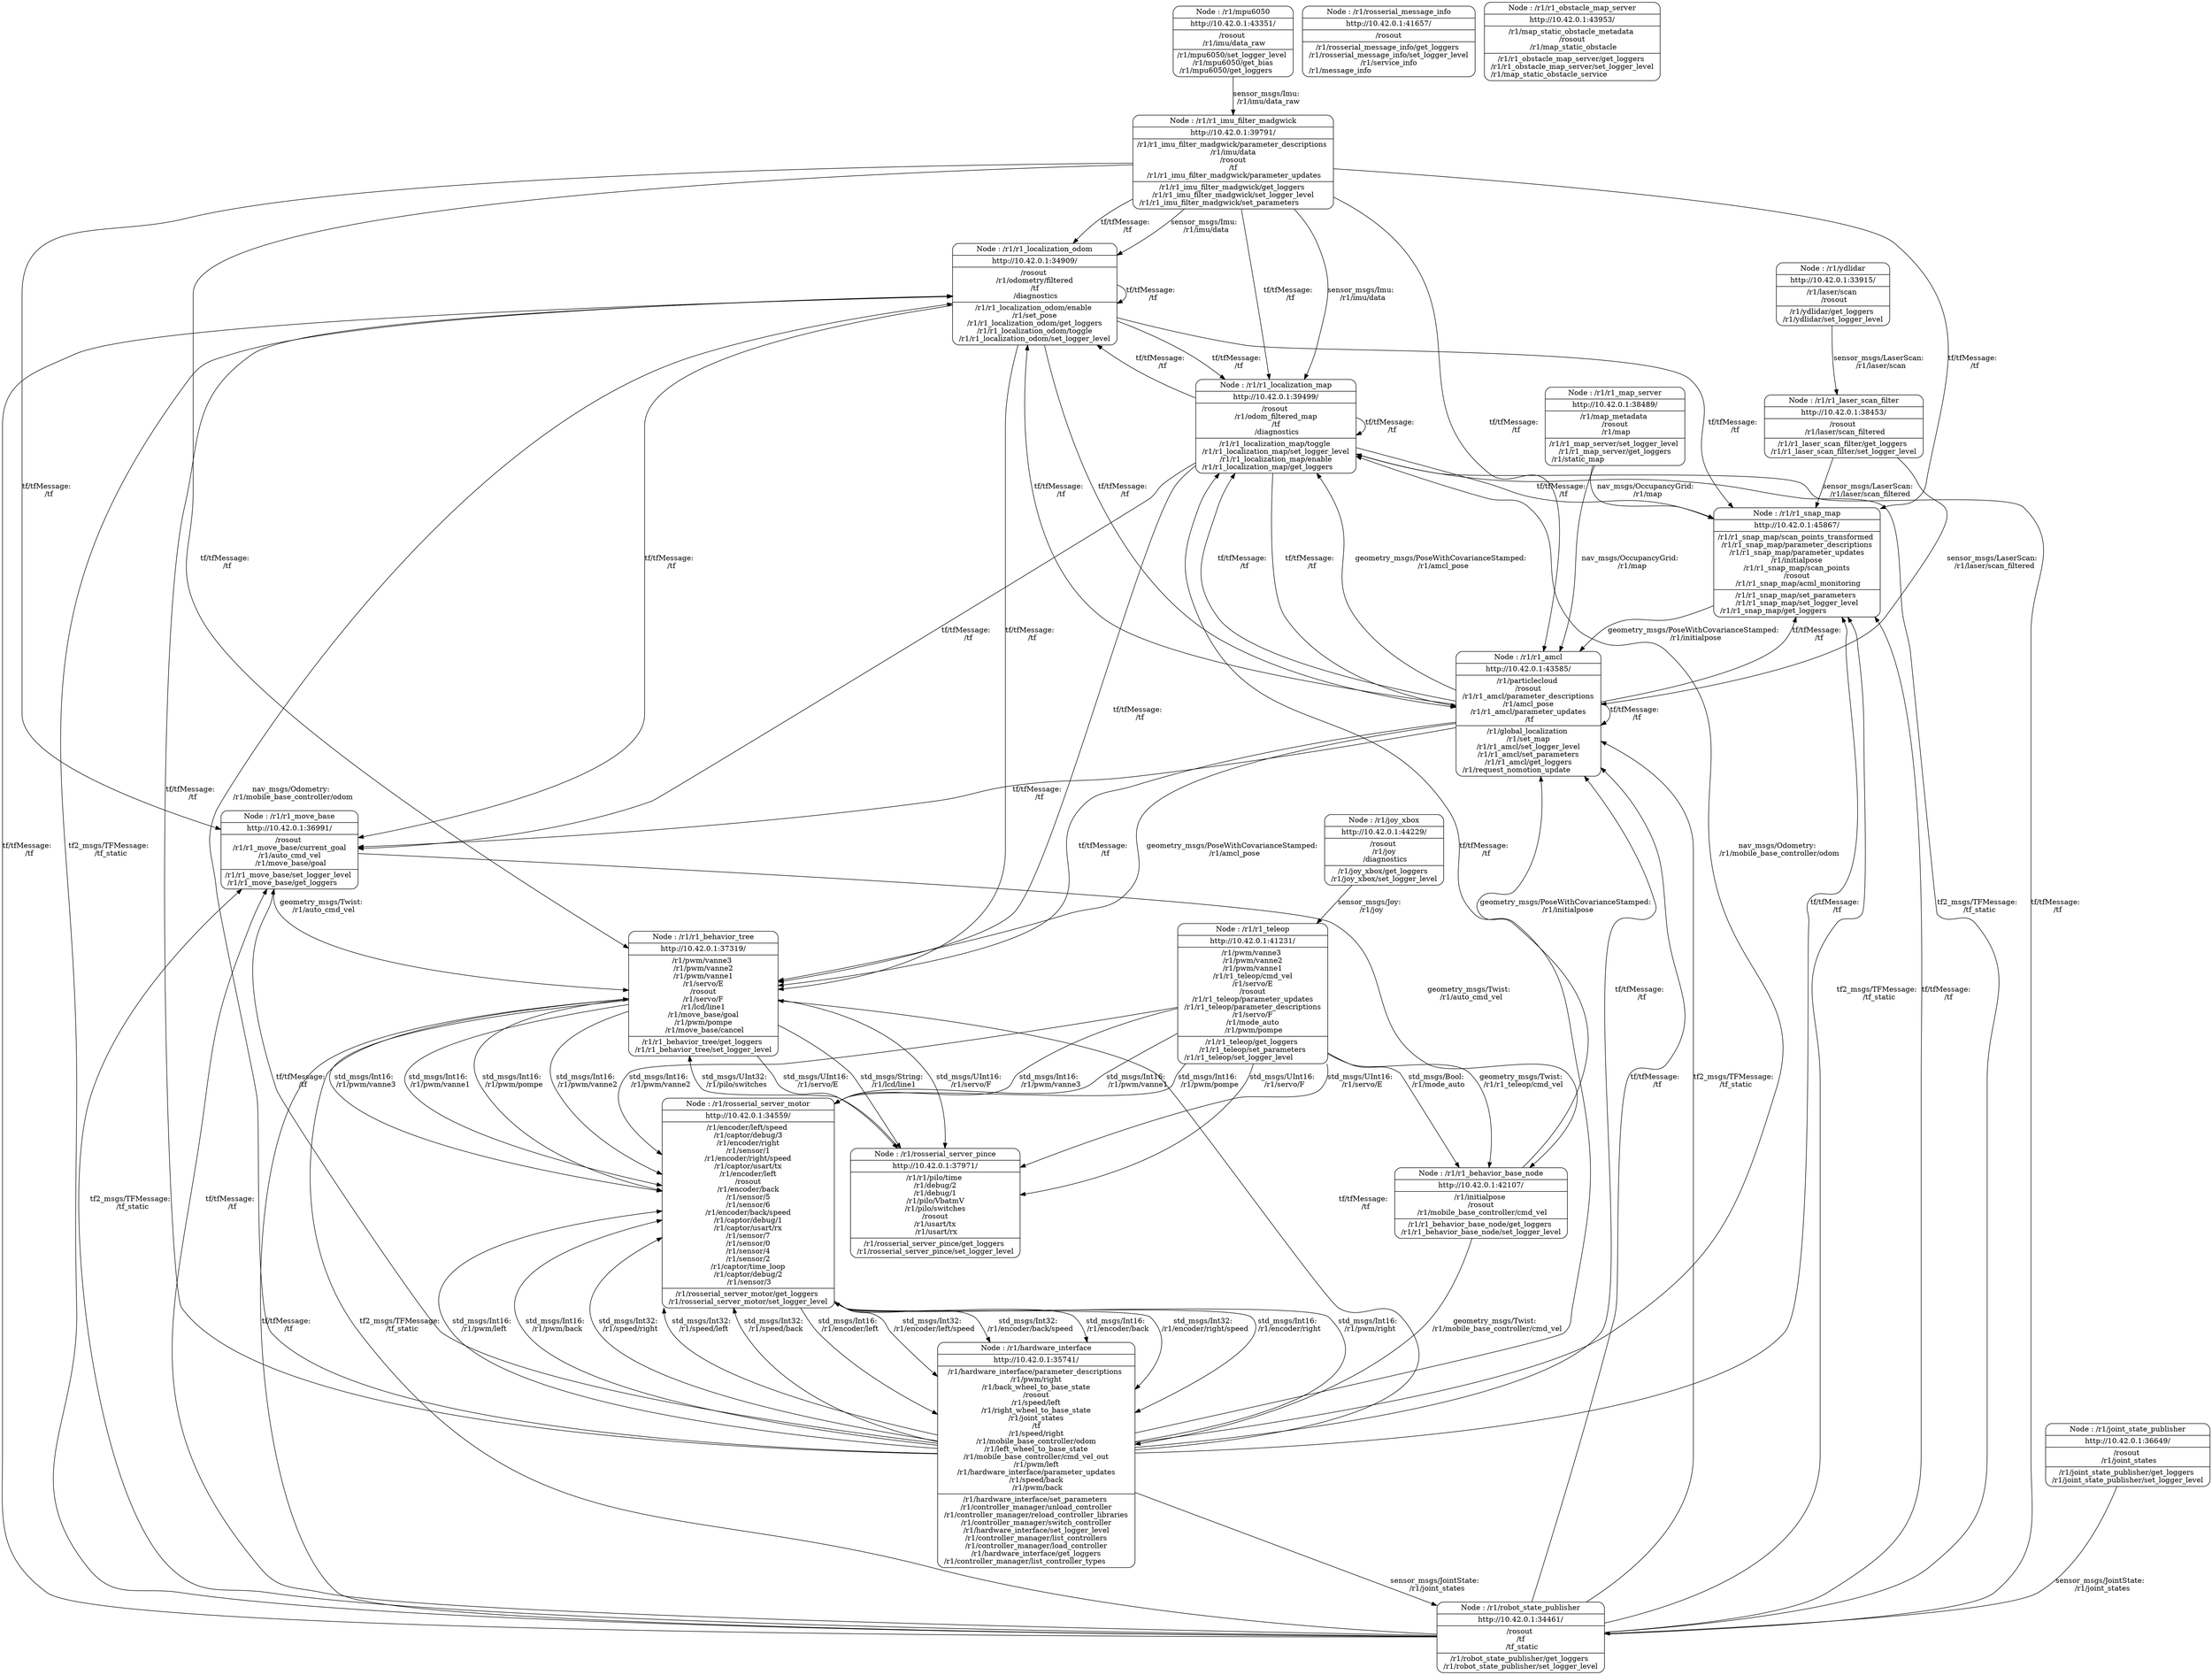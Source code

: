 
digraph data_relationships {
  "/r1/mpu6050" [shape=Mrecord, label="{ Node : /r1/mpu6050 | http://10.42.0.1:43351/ | /rosout \n  /r1/imu/data_raw  | /r1/mpu6050/set_logger_level \n  /r1/mpu6050/get_bias \n  /r1/mpu6050/get_loggers \l}"]
  "/r1/r1_localization_odom" [shape=Mrecord, label="{ Node : /r1/r1_localization_odom | http://10.42.0.1:34909/ | /rosout \n  /r1/odometry/filtered \n  /tf \n  /diagnostics  | /r1/r1_localization_odom/enable \n  /r1/set_pose \n  /r1/r1_localization_odom/get_loggers \n  /r1/r1_localization_odom/toggle \n  /r1/r1_localization_odom/set_logger_level \l}"]
  "/r1/joint_state_publisher" [shape=Mrecord, label="{ Node : /r1/joint_state_publisher | http://10.42.0.1:36649/ | /rosout \n  /r1/joint_states  | /r1/joint_state_publisher/get_loggers \n  /r1/joint_state_publisher/set_logger_level \l}"]
  "/r1/joy_xbox" [shape=Mrecord, label="{ Node : /r1/joy_xbox | http://10.42.0.1:44229/ | /rosout \n  /r1/joy \n  /diagnostics  | /r1/joy_xbox/get_loggers \n  /r1/joy_xbox/set_logger_level \l}"]
  "/r1/r1_localization_map" [shape=Mrecord, label="{ Node : /r1/r1_localization_map | http://10.42.0.1:39499/ | /rosout \n  /r1/odom_filtered_map \n  /tf \n  /diagnostics  | /r1/r1_localization_map/toggle \n  /r1/r1_localization_map/set_logger_level \n  /r1/r1_localization_map/enable \n  /r1/r1_localization_map/get_loggers \l}"]
  "/r1/r1_map_server" [shape=Mrecord, label="{ Node : /r1/r1_map_server | http://10.42.0.1:38489/ | /r1/map_metadata \n  /rosout \n  /r1/map  | /r1/r1_map_server/set_logger_level \n  /r1/r1_map_server/get_loggers \n  /r1/static_map \l}"]
  "/r1/r1_behavior_tree" [shape=Mrecord, label="{ Node : /r1/r1_behavior_tree | http://10.42.0.1:37319/ | /r1/pwm/vanne3 \n  /r1/pwm/vanne2 \n  /r1/pwm/vanne1 \n  /r1/servo/E \n  /rosout \n  /r1/servo/F \n  /r1/lcd/line1 \n  /r1/move_base/goal \n  /r1/pwm/pompe \n  /r1/move_base/cancel  | /r1/r1_behavior_tree/get_loggers \n  /r1/r1_behavior_tree/set_logger_level \l}"]
  "/r1/r1_move_base" [shape=Mrecord, label="{ Node : /r1/r1_move_base | http://10.42.0.1:36991/ | /rosout \n  /r1/r1_move_base/current_goal \n  /r1/auto_cmd_vel \n  /r1/move_base/goal  | /r1/r1_move_base/set_logger_level \n  /r1/r1_move_base/get_loggers \l}"]
  "/r1/r1_amcl" [shape=Mrecord, label="{ Node : /r1/r1_amcl | http://10.42.0.1:43585/ | /r1/particlecloud \n  /rosout \n  /r1/r1_amcl/parameter_descriptions \n  /r1/amcl_pose \n  /r1/r1_amcl/parameter_updates \n  /tf  | /r1/global_localization \n  /r1/set_map \n  /r1/r1_amcl/set_logger_level \n  /r1/r1_amcl/set_parameters \n  /r1/r1_amcl/get_loggers \n  /r1/request_nomotion_update \l}"]
  "/r1/r1_teleop" [shape=Mrecord, label="{ Node : /r1/r1_teleop | http://10.42.0.1:41231/ | /r1/pwm/vanne3 \n  /r1/pwm/vanne2 \n  /r1/pwm/vanne1 \n  /r1/r1_teleop/cmd_vel \n  /r1/servo/E \n  /rosout \n  /r1/r1_teleop/parameter_updates \n  /r1/r1_teleop/parameter_descriptions \n  /r1/servo/F \n  /r1/mode_auto \n  /r1/pwm/pompe  | /r1/r1_teleop/get_loggers \n  /r1/r1_teleop/set_parameters \n  /r1/r1_teleop/set_logger_level \l}"]
  "/r1/robot_state_publisher" [shape=Mrecord, label="{ Node : /r1/robot_state_publisher | http://10.42.0.1:34461/ | /rosout \n  /tf \n  /tf_static  | /r1/robot_state_publisher/get_loggers \n  /r1/robot_state_publisher/set_logger_level \l}"]
  "/r1/hardware_interface" [shape=Mrecord, label="{ Node : /r1/hardware_interface | http://10.42.0.1:35741/ | /r1/hardware_interface/parameter_descriptions \n  /r1/pwm/right \n  /r1/back_wheel_to_base_state \n  /rosout \n  /r1/speed/left \n  /r1/right_wheel_to_base_state \n  /r1/joint_states \n  /tf \n  /r1/speed/right \n  /r1/mobile_base_controller/odom \n  /r1/left_wheel_to_base_state \n  /r1/mobile_base_controller/cmd_vel_out \n  /r1/pwm/left \n  /r1/hardware_interface/parameter_updates \n  /r1/speed/back \n  /r1/pwm/back  | /r1/hardware_interface/set_parameters \n  /r1/controller_manager/unload_controller \n  /r1/controller_manager/reload_controller_libraries \n  /r1/controller_manager/switch_controller \n  /r1/hardware_interface/set_logger_level \n  /r1/controller_manager/list_controllers \n  /r1/controller_manager/load_controller \n  /r1/hardware_interface/get_loggers \n  /r1/controller_manager/list_controller_types \l}"]
  "/r1/rosserial_server_pince" [shape=Mrecord, label="{ Node : /r1/rosserial_server_pince | http://10.42.0.1:37971/ | /r1/r1/pilo/time \n  /r1/debug/2 \n  /r1/debug/1 \n  /r1/pilo/VbatmV \n  /r1/pilo/switches \n  /rosout \n  /r1/usart/tx \n  /r1/usart/rx  | /r1/rosserial_server_pince/get_loggers \n  /r1/rosserial_server_pince/set_logger_level \l}"]
  "/r1/r1_behavior_base_node" [shape=Mrecord, label="{ Node : /r1/r1_behavior_base_node | http://10.42.0.1:42107/ | /r1/initialpose \n  /rosout \n  /r1/mobile_base_controller/cmd_vel  | /r1/r1_behavior_base_node/get_loggers \n  /r1/r1_behavior_base_node/set_logger_level \l}"]
  "/r1/rosserial_server_motor" [shape=Mrecord, label="{ Node : /r1/rosserial_server_motor | http://10.42.0.1:34559/ | /r1/encoder/left/speed \n  /r1/captor/debug/3 \n  /r1/encoder/right \n  /r1/sensor/1 \n  /r1/encoder/right/speed \n  /r1/captor/usart/tx \n  /r1/encoder/left \n  /rosout \n  /r1/encoder/back \n  /r1/sensor/5 \n  /r1/sensor/6 \n  /r1/encoder/back/speed \n  /r1/captor/debug/1 \n  /r1/captor/usart/rx \n  /r1/sensor/7 \n  /r1/sensor/0 \n  /r1/sensor/4 \n  /r1/sensor/2 \n  /r1/captor/time_loop \n  /r1/captor/debug/2 \n  /r1/sensor/3  | /r1/rosserial_server_motor/get_loggers \n  /r1/rosserial_server_motor/set_logger_level \l}"]
  "/r1/r1_laser_scan_filter" [shape=Mrecord, label="{ Node : /r1/r1_laser_scan_filter | http://10.42.0.1:38453/ | /rosout \n  /r1/laser/scan_filtered  | /r1/r1_laser_scan_filter/get_loggers \n  /r1/r1_laser_scan_filter/set_logger_level \l}"]
  "/r1/r1_snap_map" [shape=Mrecord, label="{ Node : /r1/r1_snap_map | http://10.42.0.1:45867/ | /r1/r1_snap_map/scan_points_transformed \n  /r1/r1_snap_map/parameter_descriptions \n  /r1/r1_snap_map/parameter_updates \n  /r1/initialpose \n  /r1/r1_snap_map/scan_points \n  /rosout \n  /r1/r1_snap_map/acml_monitoring  | /r1/r1_snap_map/set_parameters \n  /r1/r1_snap_map/set_logger_level \n  /r1/r1_snap_map/get_loggers \l}"]
  "/r1/rosserial_message_info" [shape=Mrecord, label="{ Node : /r1/rosserial_message_info | http://10.42.0.1:41657/ | /rosout  | /r1/rosserial_message_info/get_loggers \n  /r1/rosserial_message_info/set_logger_level \n  /r1/service_info \n  /r1/message_info \l}"]
  "/r1/r1_imu_filter_madgwick" [shape=Mrecord, label="{ Node : /r1/r1_imu_filter_madgwick | http://10.42.0.1:39791/ | /r1/r1_imu_filter_madgwick/parameter_descriptions \n  /r1/imu/data \n  /rosout \n  /tf \n  /r1/r1_imu_filter_madgwick/parameter_updates  | /r1/r1_imu_filter_madgwick/get_loggers \n  /r1/r1_imu_filter_madgwick/set_logger_level \n  /r1/r1_imu_filter_madgwick/set_parameters \l}"]
  "/r1/r1_obstacle_map_server" [shape=Mrecord, label="{ Node : /r1/r1_obstacle_map_server | http://10.42.0.1:43953/ | /r1/map_static_obstacle_metadata \n  /rosout \n  /r1/map_static_obstacle  | /r1/r1_obstacle_map_server/get_loggers \n  /r1/r1_obstacle_map_server/set_logger_level \n  /r1/map_static_obstacle_service \l}"]
  "/r1/ydlidar" [shape=Mrecord, label="{ Node : /r1/ydlidar | http://10.42.0.1:33915/ | /r1/laser/scan \n  /rosout  | /r1/ydlidar/get_loggers \n  /r1/ydlidar/set_logger_level \l}"]
  "/r1/r1_behavior_tree" -> "/r1/rosserial_server_motor"   [label="std_msgs/Int16: \n /r1/pwm/vanne3"];
  "/r1/r1_teleop" -> "/r1/rosserial_server_motor"   [label="std_msgs/Int16: \n /r1/pwm/vanne3"];
  "/r1/rosserial_server_motor" -> "/r1/hardware_interface"   [label="std_msgs/Int16: \n /r1/encoder/left"];
  "/r1/r1_behavior_tree" -> "/r1/rosserial_server_pince"   [label="std_msgs/UInt16: \n /r1/servo/E"];
  "/r1/r1_teleop" -> "/r1/rosserial_server_pince"   [label="std_msgs/UInt16: \n /r1/servo/E"];
  "/r1/r1_map_server" -> "/r1/r1_snap_map"   [label="nav_msgs/OccupancyGrid: \n /r1/map"];
  "/r1/r1_map_server" -> "/r1/r1_amcl"   [label="nav_msgs/OccupancyGrid: \n /r1/map"];
  "/r1/joint_state_publisher" -> "/r1/robot_state_publisher"   [label="sensor_msgs/JointState: \n /r1/joint_states"];
  "/r1/hardware_interface" -> "/r1/robot_state_publisher"   [label="sensor_msgs/JointState: \n /r1/joint_states"];
  "/r1/r1_laser_scan_filter" -> "/r1/r1_snap_map"   [label="sensor_msgs/LaserScan: \n /r1/laser/scan_filtered"];
  "/r1/r1_laser_scan_filter" -> "/r1/r1_amcl"   [label="sensor_msgs/LaserScan: \n /r1/laser/scan_filtered"];
  "/r1/rosserial_server_motor" -> "/r1/hardware_interface"   [label="std_msgs/Int32: \n /r1/encoder/left/speed"];
  "/r1/ydlidar" -> "/r1/r1_laser_scan_filter"   [label="sensor_msgs/LaserScan: \n /r1/laser/scan"];
  "/r1/rosserial_server_pince" -> "/r1/r1_behavior_tree"   [label="std_msgs/UInt32: \n /r1/pilo/switches"];
  "/r1/hardware_interface" -> "/r1/rosserial_server_motor"   [label="std_msgs/Int16: \n /r1/pwm/right"];
  "/r1/r1_teleop" -> "/r1/r1_behavior_base_node"   [label="geometry_msgs/Twist: \n /r1/r1_teleop/cmd_vel"];
  "/r1/joy_xbox" -> "/r1/r1_teleop"   [label="sensor_msgs/Joy: \n /r1/joy"];
  "/r1/r1_localization_odom" -> "/r1/r1_localization_odom"   [label="tf/tfMessage: \n /tf"];
  "/r1/r1_localization_odom" -> "/r1/r1_localization_map"   [label="tf/tfMessage: \n /tf"];
  "/r1/r1_localization_odom" -> "/r1/r1_behavior_tree"   [label="tf/tfMessage: \n /tf"];
  "/r1/r1_localization_odom" -> "/r1/r1_snap_map"   [label="tf/tfMessage: \n /tf"];
  "/r1/r1_localization_odom" -> "/r1/r1_move_base"   [label="tf/tfMessage: \n /tf"];
  "/r1/r1_localization_odom" -> "/r1/r1_amcl"   [label="tf/tfMessage: \n /tf"];
  "/r1/r1_localization_map" -> "/r1/r1_localization_odom"   [label="tf/tfMessage: \n /tf"];
  "/r1/r1_localization_map" -> "/r1/r1_localization_map"   [label="tf/tfMessage: \n /tf"];
  "/r1/r1_localization_map" -> "/r1/r1_behavior_tree"   [label="tf/tfMessage: \n /tf"];
  "/r1/r1_localization_map" -> "/r1/r1_snap_map"   [label="tf/tfMessage: \n /tf"];
  "/r1/r1_localization_map" -> "/r1/r1_move_base"   [label="tf/tfMessage: \n /tf"];
  "/r1/r1_localization_map" -> "/r1/r1_amcl"   [label="tf/tfMessage: \n /tf"];
  "/r1/r1_imu_filter_madgwick" -> "/r1/r1_localization_odom"   [label="tf/tfMessage: \n /tf"];
  "/r1/r1_imu_filter_madgwick" -> "/r1/r1_localization_map"   [label="tf/tfMessage: \n /tf"];
  "/r1/r1_imu_filter_madgwick" -> "/r1/r1_behavior_tree"   [label="tf/tfMessage: \n /tf"];
  "/r1/r1_imu_filter_madgwick" -> "/r1/r1_snap_map"   [label="tf/tfMessage: \n /tf"];
  "/r1/r1_imu_filter_madgwick" -> "/r1/r1_move_base"   [label="tf/tfMessage: \n /tf"];
  "/r1/r1_imu_filter_madgwick" -> "/r1/r1_amcl"   [label="tf/tfMessage: \n /tf"];
  "/r1/r1_amcl" -> "/r1/r1_localization_odom"   [label="tf/tfMessage: \n /tf"];
  "/r1/r1_amcl" -> "/r1/r1_localization_map"   [label="tf/tfMessage: \n /tf"];
  "/r1/r1_amcl" -> "/r1/r1_behavior_tree"   [label="tf/tfMessage: \n /tf"];
  "/r1/r1_amcl" -> "/r1/r1_snap_map"   [label="tf/tfMessage: \n /tf"];
  "/r1/r1_amcl" -> "/r1/r1_move_base"   [label="tf/tfMessage: \n /tf"];
  "/r1/r1_amcl" -> "/r1/r1_amcl"   [label="tf/tfMessage: \n /tf"];
  "/r1/robot_state_publisher" -> "/r1/r1_localization_odom"   [label="tf/tfMessage: \n /tf"];
  "/r1/robot_state_publisher" -> "/r1/r1_localization_map"   [label="tf/tfMessage: \n /tf"];
  "/r1/robot_state_publisher" -> "/r1/r1_behavior_tree"   [label="tf/tfMessage: \n /tf"];
  "/r1/robot_state_publisher" -> "/r1/r1_snap_map"   [label="tf/tfMessage: \n /tf"];
  "/r1/robot_state_publisher" -> "/r1/r1_move_base"   [label="tf/tfMessage: \n /tf"];
  "/r1/robot_state_publisher" -> "/r1/r1_amcl"   [label="tf/tfMessage: \n /tf"];
  "/r1/hardware_interface" -> "/r1/r1_localization_odom"   [label="tf/tfMessage: \n /tf"];
  "/r1/hardware_interface" -> "/r1/r1_localization_map"   [label="tf/tfMessage: \n /tf"];
  "/r1/hardware_interface" -> "/r1/r1_behavior_tree"   [label="tf/tfMessage: \n /tf"];
  "/r1/hardware_interface" -> "/r1/r1_snap_map"   [label="tf/tfMessage: \n /tf"];
  "/r1/hardware_interface" -> "/r1/r1_move_base"   [label="tf/tfMessage: \n /tf"];
  "/r1/hardware_interface" -> "/r1/r1_amcl"   [label="tf/tfMessage: \n /tf"];
  "/r1/hardware_interface" -> "/r1/rosserial_server_motor"   [label="std_msgs/Int16: \n /r1/pwm/left"];
  "/r1/hardware_interface" -> "/r1/rosserial_server_motor"   [label="std_msgs/Int16: \n /r1/pwm/back"];
  "/r1/r1_imu_filter_madgwick" -> "/r1/r1_localization_odom"   [label="sensor_msgs/Imu: \n /r1/imu/data"];
  "/r1/r1_imu_filter_madgwick" -> "/r1/r1_localization_map"   [label="sensor_msgs/Imu: \n /r1/imu/data"];
  "/r1/r1_behavior_tree" -> "/r1/rosserial_server_motor"   [label="std_msgs/Int16: \n /r1/pwm/vanne1"];
  "/r1/r1_teleop" -> "/r1/rosserial_server_motor"   [label="std_msgs/Int16: \n /r1/pwm/vanne1"];
  "/r1/rosserial_server_motor" -> "/r1/hardware_interface"   [label="std_msgs/Int16: \n /r1/encoder/right"];
  "/r1/r1_behavior_tree" -> "/r1/rosserial_server_motor"   [label="std_msgs/Int16: \n /r1/pwm/pompe"];
  "/r1/r1_teleop" -> "/r1/rosserial_server_motor"   [label="std_msgs/Int16: \n /r1/pwm/pompe"];
  "/r1/r1_behavior_base_node" -> "/r1/hardware_interface"   [label="geometry_msgs/Twist: \n /r1/mobile_base_controller/cmd_vel"];
  "/r1/r1_amcl" -> "/r1/r1_localization_map"   [label="geometry_msgs/PoseWithCovarianceStamped: \n /r1/amcl_pose"];
  "/r1/r1_amcl" -> "/r1/r1_behavior_tree"   [label="geometry_msgs/PoseWithCovarianceStamped: \n /r1/amcl_pose"];
  "/r1/hardware_interface" -> "/r1/rosserial_server_motor"   [label="std_msgs/Int32: \n /r1/speed/right"];
  "/r1/r1_teleop" -> "/r1/r1_behavior_base_node"   [label="std_msgs/Bool: \n /r1/mode_auto"];
  "/r1/r1_move_base" -> "/r1/r1_behavior_tree"   [label="geometry_msgs/Twist: \n /r1/auto_cmd_vel"];
  "/r1/r1_move_base" -> "/r1/r1_behavior_base_node"   [label="geometry_msgs/Twist: \n /r1/auto_cmd_vel"];
  "/r1/rosserial_server_motor" -> "/r1/hardware_interface"   [label="std_msgs/Int32: \n /r1/encoder/back/speed"];
  "/r1/r1_behavior_tree" -> "/r1/rosserial_server_pince"   [label="std_msgs/String: \n /r1/lcd/line1"];
  "/r1/r1_behavior_tree" -> "/r1/rosserial_server_motor"   [label="std_msgs/Int16: \n /r1/pwm/vanne2"];
  "/r1/r1_teleop" -> "/r1/rosserial_server_motor"   [label="std_msgs/Int16: \n /r1/pwm/vanne2"];
  "/r1/hardware_interface" -> "/r1/rosserial_server_motor"   [label="std_msgs/Int32: \n /r1/speed/left"];
  "/r1/rosserial_server_motor" -> "/r1/hardware_interface"   [label="std_msgs/Int16: \n /r1/encoder/back"];
  "/r1/robot_state_publisher" -> "/r1/r1_localization_odom"   [label="tf2_msgs/TFMessage: \n /tf_static"];
  "/r1/robot_state_publisher" -> "/r1/r1_localization_map"   [label="tf2_msgs/TFMessage: \n /tf_static"];
  "/r1/robot_state_publisher" -> "/r1/r1_behavior_tree"   [label="tf2_msgs/TFMessage: \n /tf_static"];
  "/r1/robot_state_publisher" -> "/r1/r1_snap_map"   [label="tf2_msgs/TFMessage: \n /tf_static"];
  "/r1/robot_state_publisher" -> "/r1/r1_move_base"   [label="tf2_msgs/TFMessage: \n /tf_static"];
  "/r1/robot_state_publisher" -> "/r1/r1_amcl"   [label="tf2_msgs/TFMessage: \n /tf_static"];
  "/r1/hardware_interface" -> "/r1/r1_localization_odom"   [label="nav_msgs/Odometry: \n /r1/mobile_base_controller/odom"];
  "/r1/hardware_interface" -> "/r1/r1_localization_map"   [label="nav_msgs/Odometry: \n /r1/mobile_base_controller/odom"];
  "/r1/r1_snap_map" -> "/r1/r1_amcl"   [label="geometry_msgs/PoseWithCovarianceStamped: \n /r1/initialpose"];
  "/r1/r1_behavior_base_node" -> "/r1/r1_amcl"   [label="geometry_msgs/PoseWithCovarianceStamped: \n /r1/initialpose"];
  "/r1/rosserial_server_motor" -> "/r1/hardware_interface"   [label="std_msgs/Int32: \n /r1/encoder/right/speed"];
  "/r1/r1_behavior_tree" -> "/r1/rosserial_server_pince"   [label="std_msgs/UInt16: \n /r1/servo/F"];
  "/r1/r1_teleop" -> "/r1/rosserial_server_pince"   [label="std_msgs/UInt16: \n /r1/servo/F"];
  "/r1/hardware_interface" -> "/r1/rosserial_server_motor"   [label="std_msgs/Int32: \n /r1/speed/back"];
  "/r1/mpu6050" -> "/r1/r1_imu_filter_madgwick"   [label="sensor_msgs/Imu: \n /r1/imu/data_raw"];
 }

